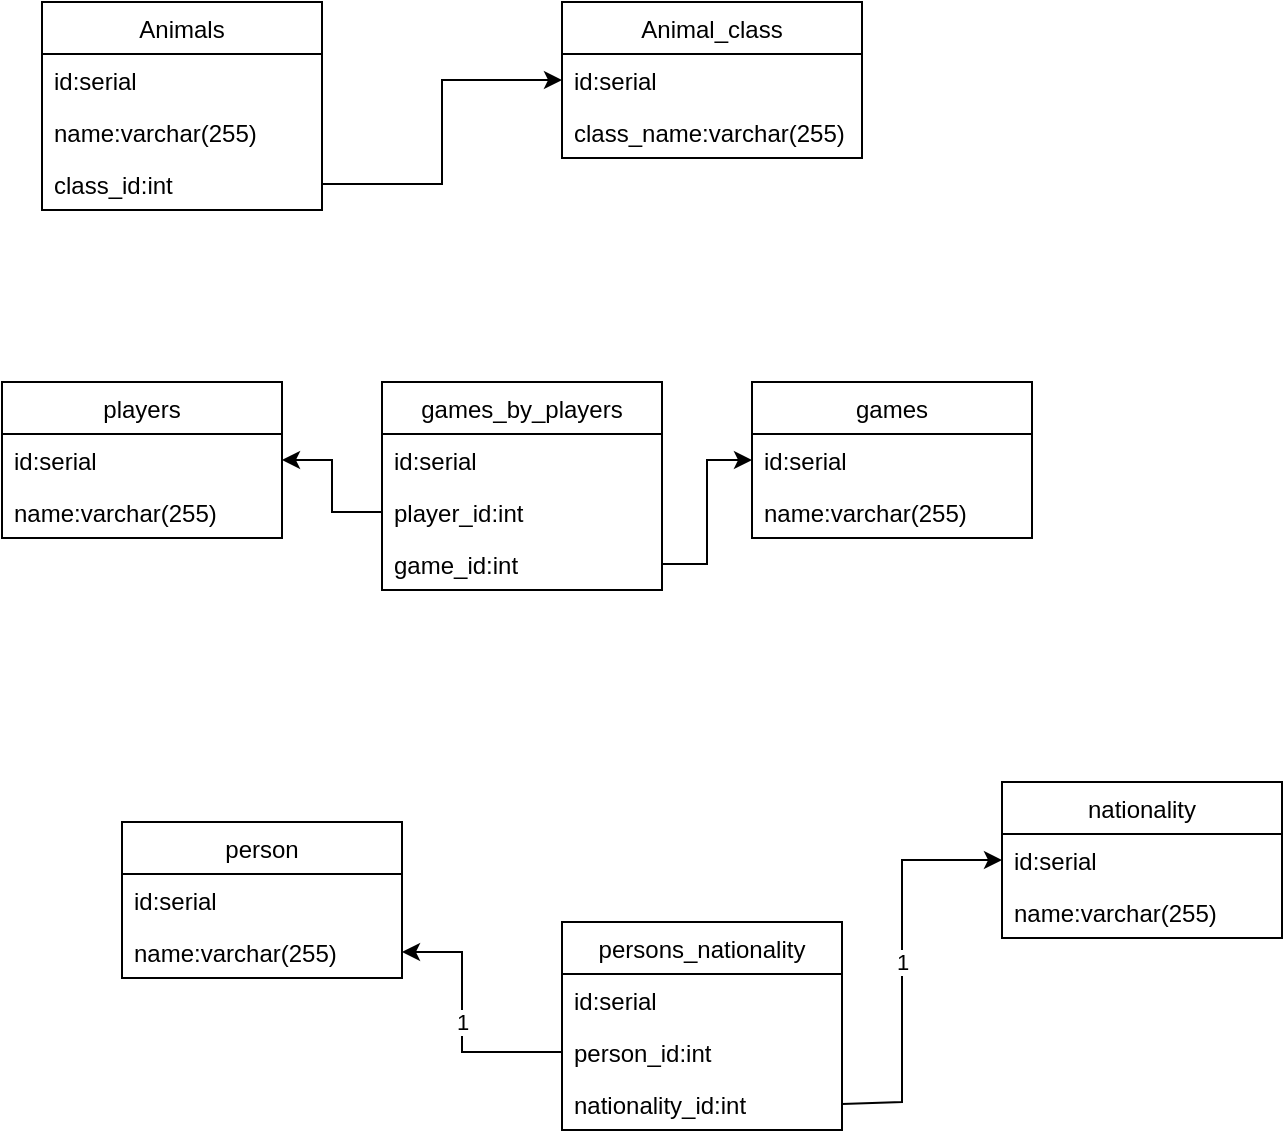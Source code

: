 <mxfile version="15.8.6" type="device"><diagram name="Page-1" id="c4acf3e9-155e-7222-9cf6-157b1a14988f"><mxGraphModel dx="946" dy="645" grid="1" gridSize="10" guides="1" tooltips="1" connect="1" arrows="1" fold="1" page="1" pageScale="1" pageWidth="850" pageHeight="1100" background="none" math="0" shadow="0"><root><mxCell id="0"/><mxCell id="1" parent="0"/><mxCell id="noZNHf-J6hT2bXIHNpDt-1" value="Animals" style="swimlane;fontStyle=0;childLayout=stackLayout;horizontal=1;startSize=26;fillColor=none;horizontalStack=0;resizeParent=1;resizeParentMax=0;resizeLast=0;collapsible=1;marginBottom=0;" vertex="1" parent="1"><mxGeometry x="70" y="50" width="140" height="104" as="geometry"/></mxCell><mxCell id="noZNHf-J6hT2bXIHNpDt-2" value="id:serial" style="text;strokeColor=none;fillColor=none;align=left;verticalAlign=top;spacingLeft=4;spacingRight=4;overflow=hidden;rotatable=0;points=[[0,0.5],[1,0.5]];portConstraint=eastwest;" vertex="1" parent="noZNHf-J6hT2bXIHNpDt-1"><mxGeometry y="26" width="140" height="26" as="geometry"/></mxCell><mxCell id="noZNHf-J6hT2bXIHNpDt-3" value="name:varchar(255)" style="text;strokeColor=none;fillColor=none;align=left;verticalAlign=top;spacingLeft=4;spacingRight=4;overflow=hidden;rotatable=0;points=[[0,0.5],[1,0.5]];portConstraint=eastwest;" vertex="1" parent="noZNHf-J6hT2bXIHNpDt-1"><mxGeometry y="52" width="140" height="26" as="geometry"/></mxCell><mxCell id="noZNHf-J6hT2bXIHNpDt-4" value="class_id:int&#10;" style="text;strokeColor=none;fillColor=none;align=left;verticalAlign=top;spacingLeft=4;spacingRight=4;overflow=hidden;rotatable=0;points=[[0,0.5],[1,0.5]];portConstraint=eastwest;" vertex="1" parent="noZNHf-J6hT2bXIHNpDt-1"><mxGeometry y="78" width="140" height="26" as="geometry"/></mxCell><mxCell id="noZNHf-J6hT2bXIHNpDt-5" value="Animal_class" style="swimlane;fontStyle=0;childLayout=stackLayout;horizontal=1;startSize=26;fillColor=none;horizontalStack=0;resizeParent=1;resizeParentMax=0;resizeLast=0;collapsible=1;marginBottom=0;" vertex="1" parent="1"><mxGeometry x="330" y="50" width="150" height="78" as="geometry"/></mxCell><mxCell id="noZNHf-J6hT2bXIHNpDt-6" value="id:serial" style="text;strokeColor=none;fillColor=none;align=left;verticalAlign=top;spacingLeft=4;spacingRight=4;overflow=hidden;rotatable=0;points=[[0,0.5],[1,0.5]];portConstraint=eastwest;" vertex="1" parent="noZNHf-J6hT2bXIHNpDt-5"><mxGeometry y="26" width="150" height="26" as="geometry"/></mxCell><mxCell id="noZNHf-J6hT2bXIHNpDt-7" value="class_name:varchar(255)" style="text;strokeColor=none;fillColor=none;align=left;verticalAlign=top;spacingLeft=4;spacingRight=4;overflow=hidden;rotatable=0;points=[[0,0.5],[1,0.5]];portConstraint=eastwest;" vertex="1" parent="noZNHf-J6hT2bXIHNpDt-5"><mxGeometry y="52" width="150" height="26" as="geometry"/></mxCell><mxCell id="noZNHf-J6hT2bXIHNpDt-10" style="edgeStyle=orthogonalEdgeStyle;rounded=0;orthogonalLoop=1;jettySize=auto;html=1;entryX=0;entryY=0.5;entryDx=0;entryDy=0;" edge="1" parent="1" source="noZNHf-J6hT2bXIHNpDt-4" target="noZNHf-J6hT2bXIHNpDt-6"><mxGeometry relative="1" as="geometry"/></mxCell><mxCell id="noZNHf-J6hT2bXIHNpDt-11" value="players" style="swimlane;fontStyle=0;childLayout=stackLayout;horizontal=1;startSize=26;fillColor=none;horizontalStack=0;resizeParent=1;resizeParentMax=0;resizeLast=0;collapsible=1;marginBottom=0;" vertex="1" parent="1"><mxGeometry x="50" y="240" width="140" height="78" as="geometry"/></mxCell><mxCell id="noZNHf-J6hT2bXIHNpDt-12" value="id:serial&#10;" style="text;strokeColor=none;fillColor=none;align=left;verticalAlign=top;spacingLeft=4;spacingRight=4;overflow=hidden;rotatable=0;points=[[0,0.5],[1,0.5]];portConstraint=eastwest;" vertex="1" parent="noZNHf-J6hT2bXIHNpDt-11"><mxGeometry y="26" width="140" height="26" as="geometry"/></mxCell><mxCell id="noZNHf-J6hT2bXIHNpDt-13" value="name:varchar(255)" style="text;strokeColor=none;fillColor=none;align=left;verticalAlign=top;spacingLeft=4;spacingRight=4;overflow=hidden;rotatable=0;points=[[0,0.5],[1,0.5]];portConstraint=eastwest;" vertex="1" parent="noZNHf-J6hT2bXIHNpDt-11"><mxGeometry y="52" width="140" height="26" as="geometry"/></mxCell><mxCell id="noZNHf-J6hT2bXIHNpDt-15" value="games_by_players" style="swimlane;fontStyle=0;childLayout=stackLayout;horizontal=1;startSize=26;fillColor=none;horizontalStack=0;resizeParent=1;resizeParentMax=0;resizeLast=0;collapsible=1;marginBottom=0;" vertex="1" parent="1"><mxGeometry x="240" y="240" width="140" height="104" as="geometry"/></mxCell><mxCell id="noZNHf-J6hT2bXIHNpDt-16" value="id:serial" style="text;strokeColor=none;fillColor=none;align=left;verticalAlign=top;spacingLeft=4;spacingRight=4;overflow=hidden;rotatable=0;points=[[0,0.5],[1,0.5]];portConstraint=eastwest;" vertex="1" parent="noZNHf-J6hT2bXIHNpDt-15"><mxGeometry y="26" width="140" height="26" as="geometry"/></mxCell><mxCell id="noZNHf-J6hT2bXIHNpDt-17" value="player_id:int&#10;" style="text;strokeColor=none;fillColor=none;align=left;verticalAlign=top;spacingLeft=4;spacingRight=4;overflow=hidden;rotatable=0;points=[[0,0.5],[1,0.5]];portConstraint=eastwest;" vertex="1" parent="noZNHf-J6hT2bXIHNpDt-15"><mxGeometry y="52" width="140" height="26" as="geometry"/></mxCell><mxCell id="noZNHf-J6hT2bXIHNpDt-18" value="game_id:int" style="text;strokeColor=none;fillColor=none;align=left;verticalAlign=top;spacingLeft=4;spacingRight=4;overflow=hidden;rotatable=0;points=[[0,0.5],[1,0.5]];portConstraint=eastwest;" vertex="1" parent="noZNHf-J6hT2bXIHNpDt-15"><mxGeometry y="78" width="140" height="26" as="geometry"/></mxCell><mxCell id="noZNHf-J6hT2bXIHNpDt-19" value="games" style="swimlane;fontStyle=0;childLayout=stackLayout;horizontal=1;startSize=26;fillColor=none;horizontalStack=0;resizeParent=1;resizeParentMax=0;resizeLast=0;collapsible=1;marginBottom=0;" vertex="1" parent="1"><mxGeometry x="425" y="240" width="140" height="78" as="geometry"/></mxCell><mxCell id="noZNHf-J6hT2bXIHNpDt-20" value="id:serial" style="text;strokeColor=none;fillColor=none;align=left;verticalAlign=top;spacingLeft=4;spacingRight=4;overflow=hidden;rotatable=0;points=[[0,0.5],[1,0.5]];portConstraint=eastwest;" vertex="1" parent="noZNHf-J6hT2bXIHNpDt-19"><mxGeometry y="26" width="140" height="26" as="geometry"/></mxCell><mxCell id="noZNHf-J6hT2bXIHNpDt-21" value="name:varchar(255)" style="text;strokeColor=none;fillColor=none;align=left;verticalAlign=top;spacingLeft=4;spacingRight=4;overflow=hidden;rotatable=0;points=[[0,0.5],[1,0.5]];portConstraint=eastwest;" vertex="1" parent="noZNHf-J6hT2bXIHNpDt-19"><mxGeometry y="52" width="140" height="26" as="geometry"/></mxCell><mxCell id="noZNHf-J6hT2bXIHNpDt-33" style="edgeStyle=orthogonalEdgeStyle;rounded=0;orthogonalLoop=1;jettySize=auto;html=1;entryX=1;entryY=0.5;entryDx=0;entryDy=0;" edge="1" parent="1" source="noZNHf-J6hT2bXIHNpDt-17" target="noZNHf-J6hT2bXIHNpDt-12"><mxGeometry relative="1" as="geometry"/></mxCell><mxCell id="noZNHf-J6hT2bXIHNpDt-34" style="edgeStyle=orthogonalEdgeStyle;rounded=0;orthogonalLoop=1;jettySize=auto;html=1;entryX=0;entryY=0.5;entryDx=0;entryDy=0;" edge="1" parent="1" source="noZNHf-J6hT2bXIHNpDt-18" target="noZNHf-J6hT2bXIHNpDt-20"><mxGeometry relative="1" as="geometry"/></mxCell><mxCell id="noZNHf-J6hT2bXIHNpDt-35" value="person" style="swimlane;fontStyle=0;childLayout=stackLayout;horizontal=1;startSize=26;fillColor=none;horizontalStack=0;resizeParent=1;resizeParentMax=0;resizeLast=0;collapsible=1;marginBottom=0;" vertex="1" parent="1"><mxGeometry x="110" y="460" width="140" height="78" as="geometry"/></mxCell><mxCell id="noZNHf-J6hT2bXIHNpDt-36" value="id:serial&#10;" style="text;strokeColor=none;fillColor=none;align=left;verticalAlign=top;spacingLeft=4;spacingRight=4;overflow=hidden;rotatable=0;points=[[0,0.5],[1,0.5]];portConstraint=eastwest;" vertex="1" parent="noZNHf-J6hT2bXIHNpDt-35"><mxGeometry y="26" width="140" height="26" as="geometry"/></mxCell><mxCell id="noZNHf-J6hT2bXIHNpDt-37" value="name:varchar(255)" style="text;strokeColor=none;fillColor=none;align=left;verticalAlign=top;spacingLeft=4;spacingRight=4;overflow=hidden;rotatable=0;points=[[0,0.5],[1,0.5]];portConstraint=eastwest;" vertex="1" parent="noZNHf-J6hT2bXIHNpDt-35"><mxGeometry y="52" width="140" height="26" as="geometry"/></mxCell><mxCell id="noZNHf-J6hT2bXIHNpDt-39" value="nationality" style="swimlane;fontStyle=0;childLayout=stackLayout;horizontal=1;startSize=26;fillColor=none;horizontalStack=0;resizeParent=1;resizeParentMax=0;resizeLast=0;collapsible=1;marginBottom=0;" vertex="1" parent="1"><mxGeometry x="550" y="440" width="140" height="78" as="geometry"/></mxCell><mxCell id="noZNHf-J6hT2bXIHNpDt-40" value="id:serial&#10;" style="text;strokeColor=none;fillColor=none;align=left;verticalAlign=top;spacingLeft=4;spacingRight=4;overflow=hidden;rotatable=0;points=[[0,0.5],[1,0.5]];portConstraint=eastwest;" vertex="1" parent="noZNHf-J6hT2bXIHNpDt-39"><mxGeometry y="26" width="140" height="26" as="geometry"/></mxCell><mxCell id="noZNHf-J6hT2bXIHNpDt-41" value="name:varchar(255)" style="text;strokeColor=none;fillColor=none;align=left;verticalAlign=top;spacingLeft=4;spacingRight=4;overflow=hidden;rotatable=0;points=[[0,0.5],[1,0.5]];portConstraint=eastwest;" vertex="1" parent="noZNHf-J6hT2bXIHNpDt-39"><mxGeometry y="52" width="140" height="26" as="geometry"/></mxCell><mxCell id="noZNHf-J6hT2bXIHNpDt-43" value="persons_nationality" style="swimlane;fontStyle=0;childLayout=stackLayout;horizontal=1;startSize=26;fillColor=none;horizontalStack=0;resizeParent=1;resizeParentMax=0;resizeLast=0;collapsible=1;marginBottom=0;" vertex="1" parent="1"><mxGeometry x="330" y="510" width="140" height="104" as="geometry"/></mxCell><mxCell id="noZNHf-J6hT2bXIHNpDt-44" value="id:serial&#10;" style="text;strokeColor=none;fillColor=none;align=left;verticalAlign=top;spacingLeft=4;spacingRight=4;overflow=hidden;rotatable=0;points=[[0,0.5],[1,0.5]];portConstraint=eastwest;" vertex="1" parent="noZNHf-J6hT2bXIHNpDt-43"><mxGeometry y="26" width="140" height="26" as="geometry"/></mxCell><mxCell id="noZNHf-J6hT2bXIHNpDt-45" value="person_id:int&#10;" style="text;strokeColor=none;fillColor=none;align=left;verticalAlign=top;spacingLeft=4;spacingRight=4;overflow=hidden;rotatable=0;points=[[0,0.5],[1,0.5]];portConstraint=eastwest;" vertex="1" parent="noZNHf-J6hT2bXIHNpDt-43"><mxGeometry y="52" width="140" height="26" as="geometry"/></mxCell><mxCell id="noZNHf-J6hT2bXIHNpDt-46" value="nationality_id:int&#10;" style="text;strokeColor=none;fillColor=none;align=left;verticalAlign=top;spacingLeft=4;spacingRight=4;overflow=hidden;rotatable=0;points=[[0,0.5],[1,0.5]];portConstraint=eastwest;" vertex="1" parent="noZNHf-J6hT2bXIHNpDt-43"><mxGeometry y="78" width="140" height="26" as="geometry"/></mxCell><mxCell id="noZNHf-J6hT2bXIHNpDt-47" value="" style="endArrow=classic;html=1;rounded=0;exitX=1;exitY=0.5;exitDx=0;exitDy=0;entryX=0;entryY=0.5;entryDx=0;entryDy=0;" edge="1" parent="1" source="noZNHf-J6hT2bXIHNpDt-46" target="noZNHf-J6hT2bXIHNpDt-40"><mxGeometry relative="1" as="geometry"><mxPoint x="550" y="590" as="sourcePoint"/><mxPoint x="650" y="590" as="targetPoint"/><Array as="points"><mxPoint x="500" y="600"/><mxPoint x="500" y="479"/></Array></mxGeometry></mxCell><mxCell id="noZNHf-J6hT2bXIHNpDt-48" value="1" style="edgeLabel;resizable=0;html=1;align=center;verticalAlign=middle;" connectable="0" vertex="1" parent="noZNHf-J6hT2bXIHNpDt-47"><mxGeometry relative="1" as="geometry"/></mxCell><mxCell id="noZNHf-J6hT2bXIHNpDt-49" value="1" style="endArrow=classic;html=1;rounded=0;entryX=1;entryY=0.5;entryDx=0;entryDy=0;exitX=0;exitY=0.5;exitDx=0;exitDy=0;" edge="1" parent="1" source="noZNHf-J6hT2bXIHNpDt-45" target="noZNHf-J6hT2bXIHNpDt-37"><mxGeometry relative="1" as="geometry"><mxPoint x="210" y="640" as="sourcePoint"/><mxPoint x="310" y="640" as="targetPoint"/><Array as="points"><mxPoint x="280" y="575"/><mxPoint x="280" y="525"/></Array></mxGeometry></mxCell><mxCell id="noZNHf-J6hT2bXIHNpDt-50" value="1" style="edgeLabel;resizable=0;html=1;align=center;verticalAlign=middle;" connectable="0" vertex="1" parent="noZNHf-J6hT2bXIHNpDt-49"><mxGeometry relative="1" as="geometry"/></mxCell></root></mxGraphModel></diagram></mxfile>
